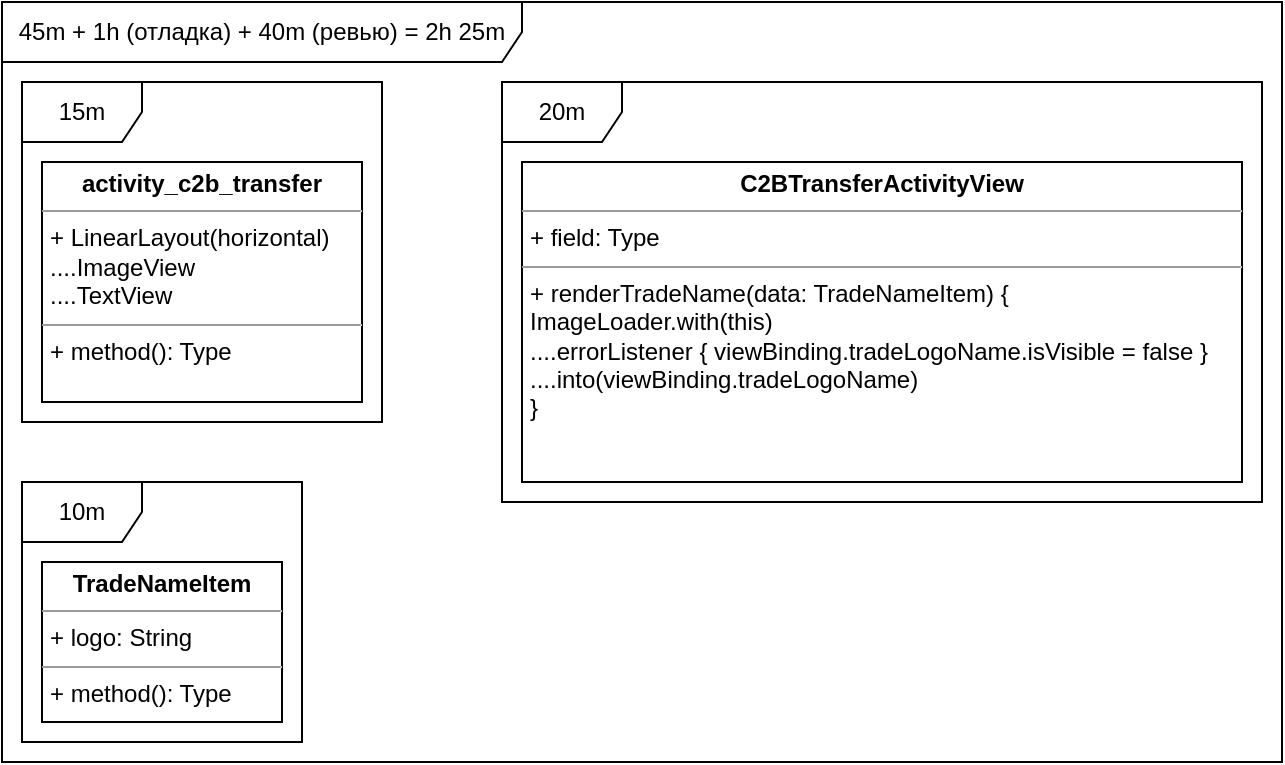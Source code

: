 <mxfile version="20.1.1" type="github">
  <diagram id="9GHJsgkGWnPM4DRguKOr" name="Page-1">
    <mxGraphModel dx="996" dy="632" grid="1" gridSize="10" guides="1" tooltips="1" connect="1" arrows="1" fold="1" page="1" pageScale="1" pageWidth="827" pageHeight="1169" math="0" shadow="0">
      <root>
        <mxCell id="0" />
        <mxCell id="1" parent="0" />
        <mxCell id="BnFLH-ceUi1MthiOXDKU-3" value="&lt;p style=&quot;margin:0px;margin-top:4px;text-align:center;&quot;&gt;&lt;b&gt;activity_c2b_transfer&lt;/b&gt;&lt;/p&gt;&lt;hr size=&quot;1&quot;&gt;&lt;p style=&quot;margin:0px;margin-left:4px;&quot;&gt;+ LinearLayout(horizontal)&lt;/p&gt;&lt;p style=&quot;margin:0px;margin-left:4px;&quot;&gt;....ImageView&lt;/p&gt;&lt;p style=&quot;margin:0px;margin-left:4px;&quot;&gt;....TextView&lt;br&gt;&lt;/p&gt;&lt;hr size=&quot;1&quot;&gt;&lt;p style=&quot;margin:0px;margin-left:4px;&quot;&gt;+ method(): Type&lt;/p&gt;" style="verticalAlign=top;align=left;overflow=fill;fontSize=12;fontFamily=Helvetica;html=1;" vertex="1" parent="1">
          <mxGeometry x="320" y="80" width="160" height="120" as="geometry" />
        </mxCell>
        <mxCell id="BnFLH-ceUi1MthiOXDKU-4" value="&lt;p style=&quot;margin:0px;margin-top:4px;text-align:center;&quot;&gt;&lt;b&gt;C2BTransferActivityView&lt;/b&gt;&lt;/p&gt;&lt;hr size=&quot;1&quot;&gt;&lt;p style=&quot;margin:0px;margin-left:4px;&quot;&gt;+ field: Type&lt;/p&gt;&lt;hr size=&quot;1&quot;&gt;&lt;p style=&quot;margin:0px;margin-left:4px;&quot;&gt;+ renderTradeName(data: TradeNameItem) {&lt;/p&gt;&lt;p style=&quot;margin:0px;margin-left:4px;&quot;&gt;ImageLoader.with(this)&lt;/p&gt;&lt;p style=&quot;margin:0px;margin-left:4px;&quot;&gt;....errorListener { viewBinding.tradeLogoName.isVisible = false }&lt;br&gt;&lt;/p&gt;&lt;p style=&quot;margin:0px;margin-left:4px;&quot;&gt;....into(viewBinding.tradeLogoName)&lt;br&gt;&lt;/p&gt;&lt;p style=&quot;margin:0px;margin-left:4px;&quot;&gt;}&lt;br&gt;&lt;/p&gt;" style="verticalAlign=top;align=left;overflow=fill;fontSize=12;fontFamily=Helvetica;html=1;" vertex="1" parent="1">
          <mxGeometry x="560" y="80" width="360" height="160" as="geometry" />
        </mxCell>
        <mxCell id="BnFLH-ceUi1MthiOXDKU-5" value="&lt;p style=&quot;margin:0px;margin-top:4px;text-align:center;&quot;&gt;&lt;b&gt;TradeNameItem&lt;/b&gt;&lt;/p&gt;&lt;hr size=&quot;1&quot;&gt;&lt;p style=&quot;margin:0px;margin-left:4px;&quot;&gt;+ logo: String&lt;br&gt;&lt;/p&gt;&lt;hr size=&quot;1&quot;&gt;&lt;p style=&quot;margin:0px;margin-left:4px;&quot;&gt;+ method(): Type&lt;/p&gt;" style="verticalAlign=top;align=left;overflow=fill;fontSize=12;fontFamily=Helvetica;html=1;" vertex="1" parent="1">
          <mxGeometry x="320" y="280" width="120" height="80" as="geometry" />
        </mxCell>
        <mxCell id="BnFLH-ceUi1MthiOXDKU-7" value="15m" style="shape=umlFrame;whiteSpace=wrap;html=1;" vertex="1" parent="1">
          <mxGeometry x="310" y="40" width="180" height="170" as="geometry" />
        </mxCell>
        <mxCell id="BnFLH-ceUi1MthiOXDKU-8" value="10m" style="shape=umlFrame;whiteSpace=wrap;html=1;" vertex="1" parent="1">
          <mxGeometry x="310" y="240" width="140" height="130" as="geometry" />
        </mxCell>
        <mxCell id="BnFLH-ceUi1MthiOXDKU-9" value="20m" style="shape=umlFrame;whiteSpace=wrap;html=1;" vertex="1" parent="1">
          <mxGeometry x="550" y="40" width="380" height="210" as="geometry" />
        </mxCell>
        <mxCell id="BnFLH-ceUi1MthiOXDKU-10" value="45m + 1h (отладка) + 40m (ревью) = 2h 25m" style="shape=umlFrame;whiteSpace=wrap;html=1;width=260;height=30;" vertex="1" parent="1">
          <mxGeometry x="300" width="640" height="380" as="geometry" />
        </mxCell>
      </root>
    </mxGraphModel>
  </diagram>
</mxfile>
